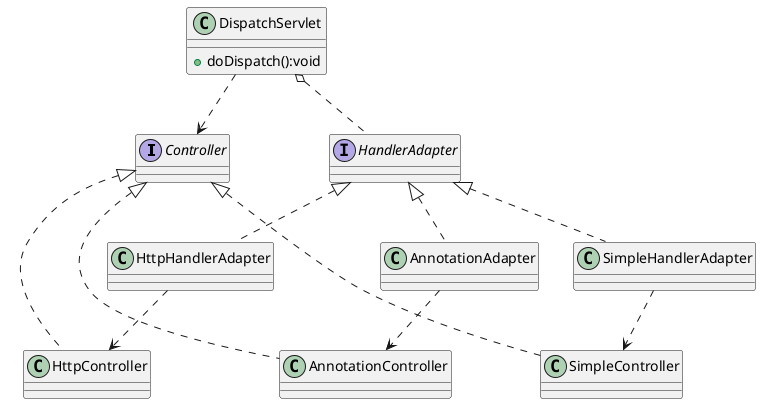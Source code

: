 @startuml
'https://plantuml.com/class-diagram

interface Controller

class HttpController implements Controller
class SimpleController implements Controller
class AnnotationController implements Controller


interface HandlerAdapter
class SimpleHandlerAdapter implements HandlerAdapter
class HttpHandlerAdapter implements HandlerAdapter
class AnnotationAdapter implements HandlerAdapter

class DispatchServlet{
+doDispatch():void
}

DispatchServlet o.. HandlerAdapter
DispatchServlet ..> Controller

SimpleHandlerAdapter ..> SimpleController
HttpHandlerAdapter ..> HttpController
AnnotationAdapter ..> AnnotationController
@enduml